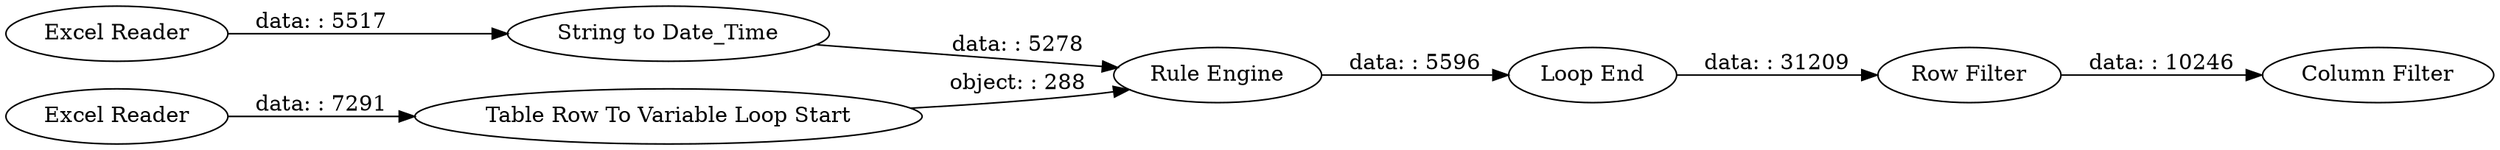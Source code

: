 digraph {
	"5216480023171606062_5" [label="Table Row To Variable Loop Start"]
	"5216480023171606062_2" [label="Excel Reader"]
	"5216480023171606062_16" [label="Row Filter"]
	"5216480023171606062_14" [label="Rule Engine"]
	"5216480023171606062_3" [label="String to Date_Time"]
	"5216480023171606062_15" [label="Loop End"]
	"5216480023171606062_17" [label="Column Filter"]
	"5216480023171606062_1" [label="Excel Reader"]
	"5216480023171606062_1" -> "5216480023171606062_3" [label="data: : 5517"]
	"5216480023171606062_3" -> "5216480023171606062_14" [label="data: : 5278"]
	"5216480023171606062_16" -> "5216480023171606062_17" [label="data: : 10246"]
	"5216480023171606062_14" -> "5216480023171606062_15" [label="data: : 5596"]
	"5216480023171606062_15" -> "5216480023171606062_16" [label="data: : 31209"]
	"5216480023171606062_5" -> "5216480023171606062_14" [label="object: : 288"]
	"5216480023171606062_2" -> "5216480023171606062_5" [label="data: : 7291"]
	rankdir=LR
}
